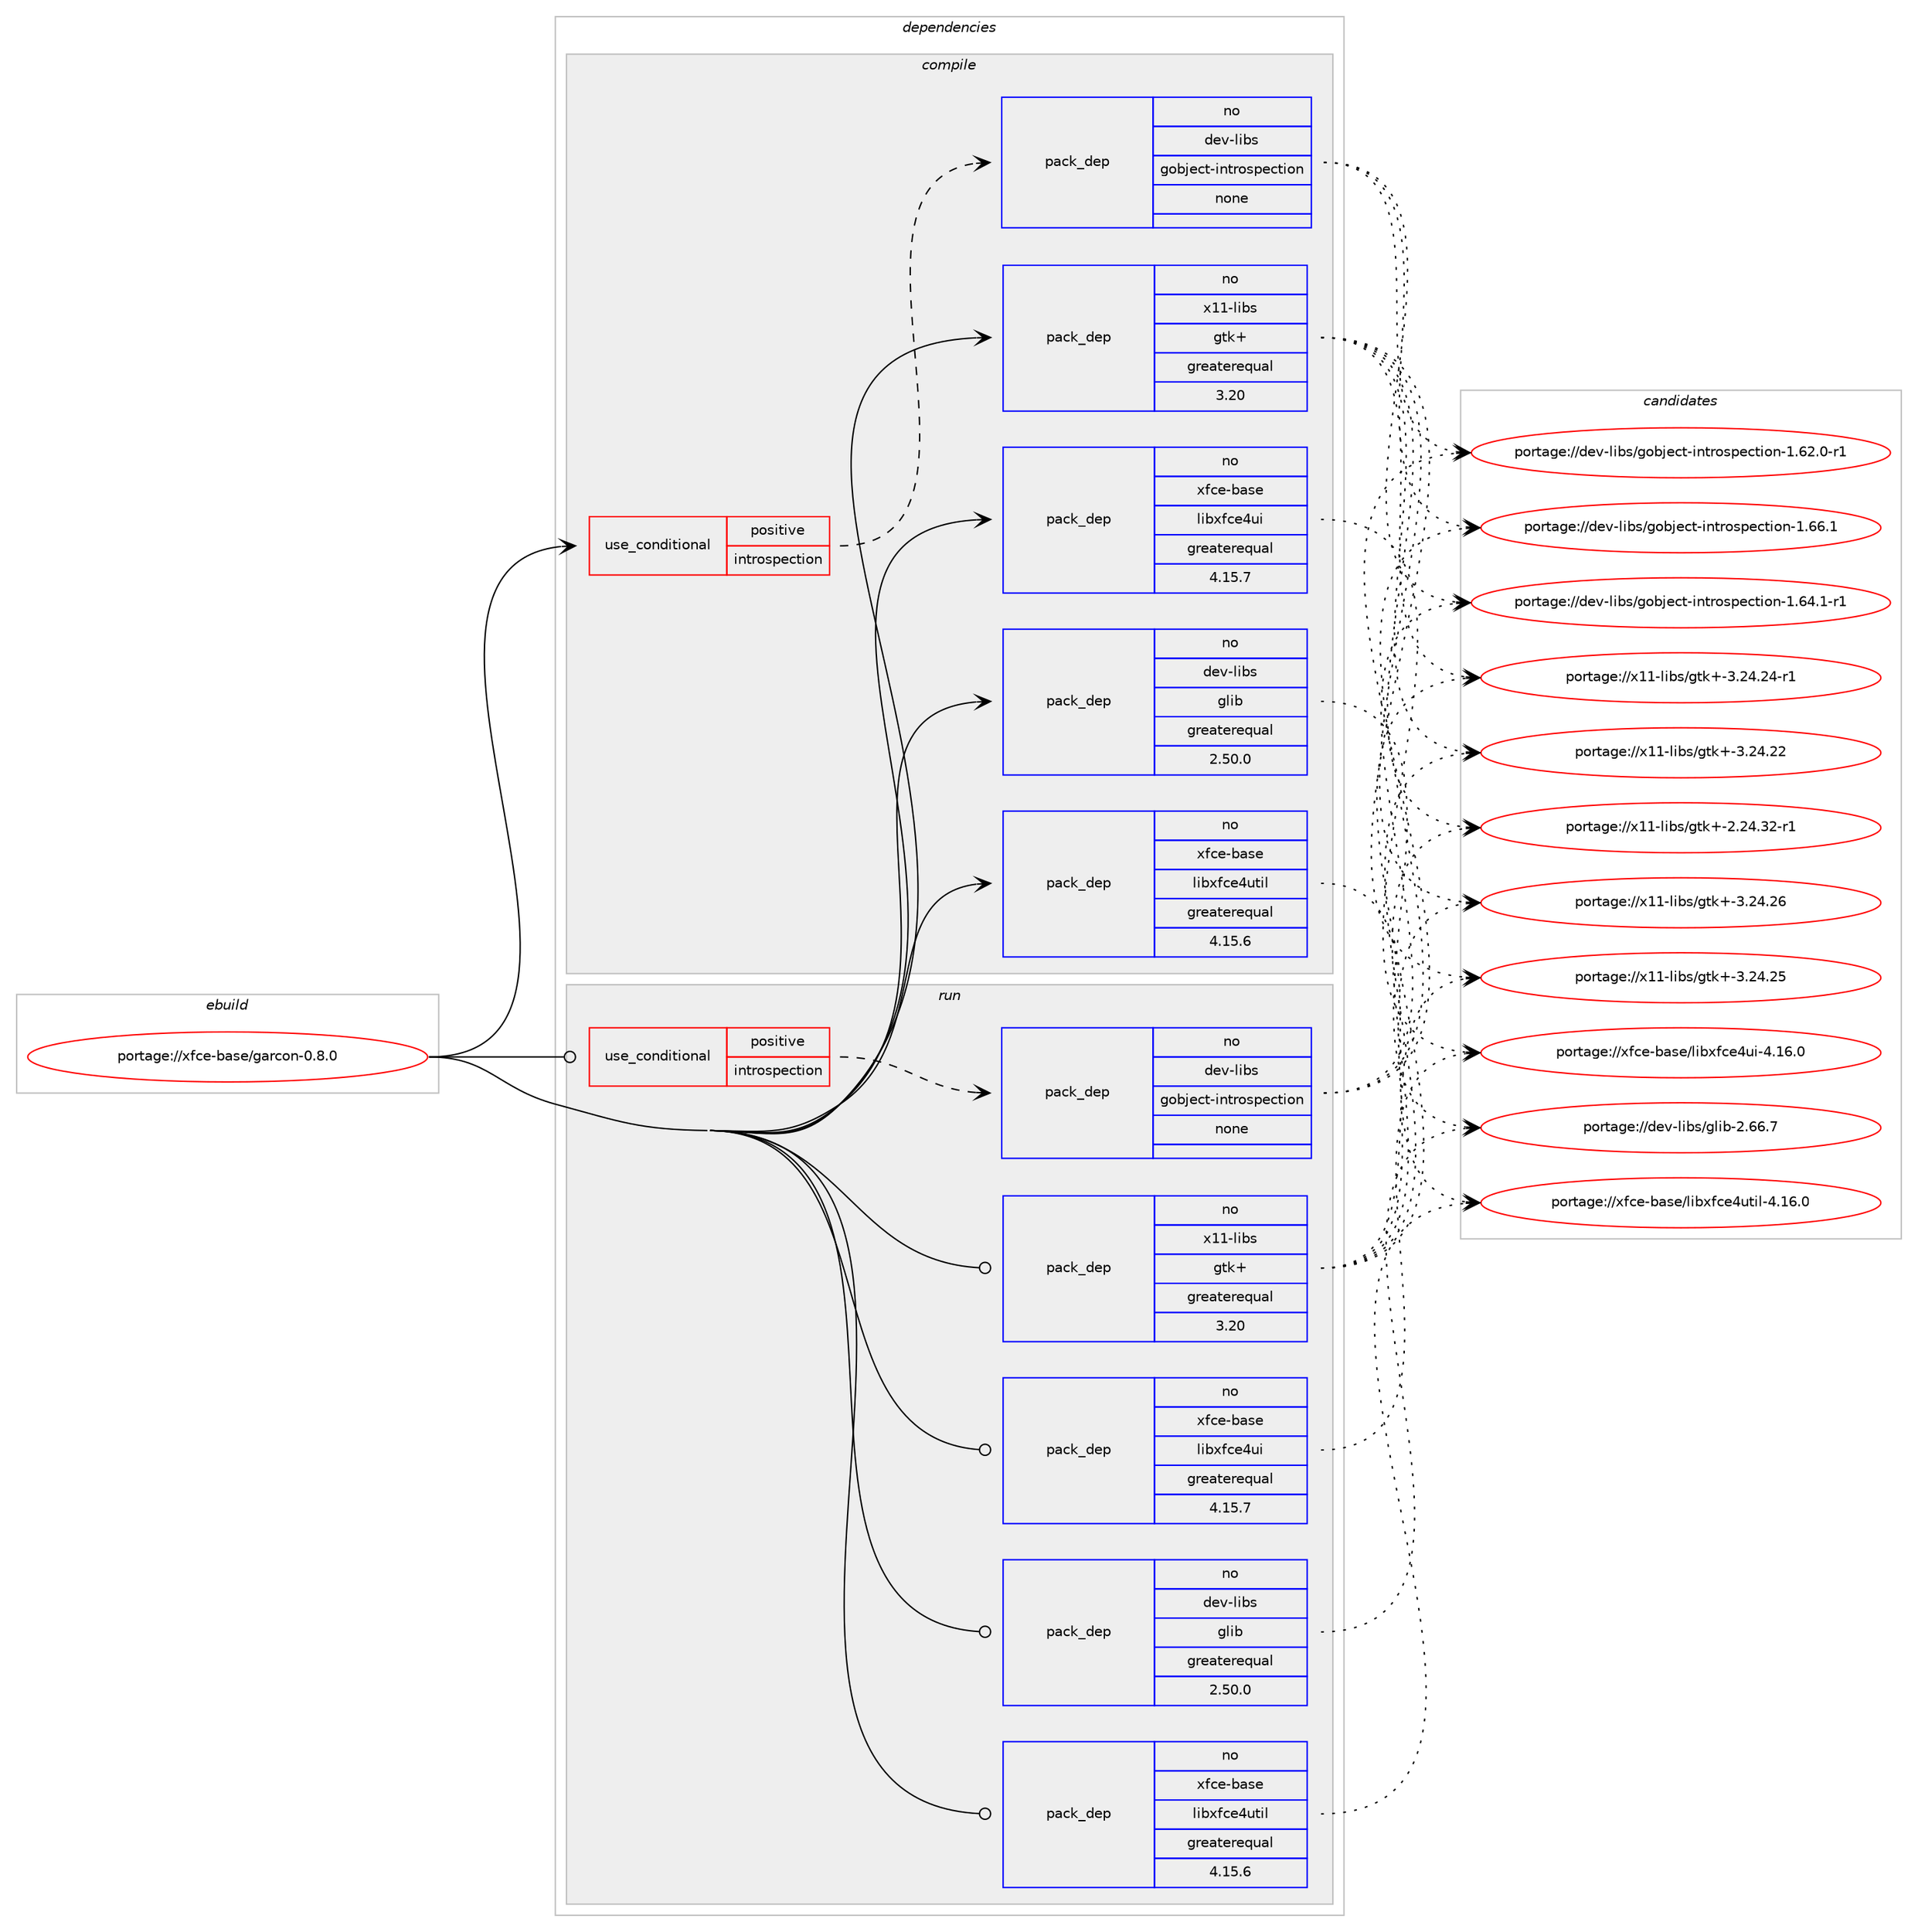 digraph prolog {

# *************
# Graph options
# *************

newrank=true;
concentrate=true;
compound=true;
graph [rankdir=LR,fontname=Helvetica,fontsize=10,ranksep=1.5];#, ranksep=2.5, nodesep=0.2];
edge  [arrowhead=vee];
node  [fontname=Helvetica,fontsize=10];

# **********
# The ebuild
# **********

subgraph cluster_leftcol {
color=gray;
rank=same;
label=<<i>ebuild</i>>;
id [label="portage://xfce-base/garcon-0.8.0", color=red, width=4, href="../xfce-base/garcon-0.8.0.svg"];
}

# ****************
# The dependencies
# ****************

subgraph cluster_midcol {
color=gray;
label=<<i>dependencies</i>>;
subgraph cluster_compile {
fillcolor="#eeeeee";
style=filled;
label=<<i>compile</i>>;
subgraph cond111 {
dependency662 [label=<<TABLE BORDER="0" CELLBORDER="1" CELLSPACING="0" CELLPADDING="4"><TR><TD ROWSPAN="3" CELLPADDING="10">use_conditional</TD></TR><TR><TD>positive</TD></TR><TR><TD>introspection</TD></TR></TABLE>>, shape=none, color=red];
subgraph pack550 {
dependency663 [label=<<TABLE BORDER="0" CELLBORDER="1" CELLSPACING="0" CELLPADDING="4" WIDTH="220"><TR><TD ROWSPAN="6" CELLPADDING="30">pack_dep</TD></TR><TR><TD WIDTH="110">no</TD></TR><TR><TD>dev-libs</TD></TR><TR><TD>gobject-introspection</TD></TR><TR><TD>none</TD></TR><TR><TD></TD></TR></TABLE>>, shape=none, color=blue];
}
dependency662:e -> dependency663:w [weight=20,style="dashed",arrowhead="vee"];
}
id:e -> dependency662:w [weight=20,style="solid",arrowhead="vee"];
subgraph pack551 {
dependency664 [label=<<TABLE BORDER="0" CELLBORDER="1" CELLSPACING="0" CELLPADDING="4" WIDTH="220"><TR><TD ROWSPAN="6" CELLPADDING="30">pack_dep</TD></TR><TR><TD WIDTH="110">no</TD></TR><TR><TD>dev-libs</TD></TR><TR><TD>glib</TD></TR><TR><TD>greaterequal</TD></TR><TR><TD>2.50.0</TD></TR></TABLE>>, shape=none, color=blue];
}
id:e -> dependency664:w [weight=20,style="solid",arrowhead="vee"];
subgraph pack552 {
dependency665 [label=<<TABLE BORDER="0" CELLBORDER="1" CELLSPACING="0" CELLPADDING="4" WIDTH="220"><TR><TD ROWSPAN="6" CELLPADDING="30">pack_dep</TD></TR><TR><TD WIDTH="110">no</TD></TR><TR><TD>x11-libs</TD></TR><TR><TD>gtk+</TD></TR><TR><TD>greaterequal</TD></TR><TR><TD>3.20</TD></TR></TABLE>>, shape=none, color=blue];
}
id:e -> dependency665:w [weight=20,style="solid",arrowhead="vee"];
subgraph pack553 {
dependency666 [label=<<TABLE BORDER="0" CELLBORDER="1" CELLSPACING="0" CELLPADDING="4" WIDTH="220"><TR><TD ROWSPAN="6" CELLPADDING="30">pack_dep</TD></TR><TR><TD WIDTH="110">no</TD></TR><TR><TD>xfce-base</TD></TR><TR><TD>libxfce4ui</TD></TR><TR><TD>greaterequal</TD></TR><TR><TD>4.15.7</TD></TR></TABLE>>, shape=none, color=blue];
}
id:e -> dependency666:w [weight=20,style="solid",arrowhead="vee"];
subgraph pack554 {
dependency667 [label=<<TABLE BORDER="0" CELLBORDER="1" CELLSPACING="0" CELLPADDING="4" WIDTH="220"><TR><TD ROWSPAN="6" CELLPADDING="30">pack_dep</TD></TR><TR><TD WIDTH="110">no</TD></TR><TR><TD>xfce-base</TD></TR><TR><TD>libxfce4util</TD></TR><TR><TD>greaterequal</TD></TR><TR><TD>4.15.6</TD></TR></TABLE>>, shape=none, color=blue];
}
id:e -> dependency667:w [weight=20,style="solid",arrowhead="vee"];
}
subgraph cluster_compileandrun {
fillcolor="#eeeeee";
style=filled;
label=<<i>compile and run</i>>;
}
subgraph cluster_run {
fillcolor="#eeeeee";
style=filled;
label=<<i>run</i>>;
subgraph cond112 {
dependency668 [label=<<TABLE BORDER="0" CELLBORDER="1" CELLSPACING="0" CELLPADDING="4"><TR><TD ROWSPAN="3" CELLPADDING="10">use_conditional</TD></TR><TR><TD>positive</TD></TR><TR><TD>introspection</TD></TR></TABLE>>, shape=none, color=red];
subgraph pack555 {
dependency669 [label=<<TABLE BORDER="0" CELLBORDER="1" CELLSPACING="0" CELLPADDING="4" WIDTH="220"><TR><TD ROWSPAN="6" CELLPADDING="30">pack_dep</TD></TR><TR><TD WIDTH="110">no</TD></TR><TR><TD>dev-libs</TD></TR><TR><TD>gobject-introspection</TD></TR><TR><TD>none</TD></TR><TR><TD></TD></TR></TABLE>>, shape=none, color=blue];
}
dependency668:e -> dependency669:w [weight=20,style="dashed",arrowhead="vee"];
}
id:e -> dependency668:w [weight=20,style="solid",arrowhead="odot"];
subgraph pack556 {
dependency670 [label=<<TABLE BORDER="0" CELLBORDER="1" CELLSPACING="0" CELLPADDING="4" WIDTH="220"><TR><TD ROWSPAN="6" CELLPADDING="30">pack_dep</TD></TR><TR><TD WIDTH="110">no</TD></TR><TR><TD>dev-libs</TD></TR><TR><TD>glib</TD></TR><TR><TD>greaterequal</TD></TR><TR><TD>2.50.0</TD></TR></TABLE>>, shape=none, color=blue];
}
id:e -> dependency670:w [weight=20,style="solid",arrowhead="odot"];
subgraph pack557 {
dependency671 [label=<<TABLE BORDER="0" CELLBORDER="1" CELLSPACING="0" CELLPADDING="4" WIDTH="220"><TR><TD ROWSPAN="6" CELLPADDING="30">pack_dep</TD></TR><TR><TD WIDTH="110">no</TD></TR><TR><TD>x11-libs</TD></TR><TR><TD>gtk+</TD></TR><TR><TD>greaterequal</TD></TR><TR><TD>3.20</TD></TR></TABLE>>, shape=none, color=blue];
}
id:e -> dependency671:w [weight=20,style="solid",arrowhead="odot"];
subgraph pack558 {
dependency672 [label=<<TABLE BORDER="0" CELLBORDER="1" CELLSPACING="0" CELLPADDING="4" WIDTH="220"><TR><TD ROWSPAN="6" CELLPADDING="30">pack_dep</TD></TR><TR><TD WIDTH="110">no</TD></TR><TR><TD>xfce-base</TD></TR><TR><TD>libxfce4ui</TD></TR><TR><TD>greaterequal</TD></TR><TR><TD>4.15.7</TD></TR></TABLE>>, shape=none, color=blue];
}
id:e -> dependency672:w [weight=20,style="solid",arrowhead="odot"];
subgraph pack559 {
dependency673 [label=<<TABLE BORDER="0" CELLBORDER="1" CELLSPACING="0" CELLPADDING="4" WIDTH="220"><TR><TD ROWSPAN="6" CELLPADDING="30">pack_dep</TD></TR><TR><TD WIDTH="110">no</TD></TR><TR><TD>xfce-base</TD></TR><TR><TD>libxfce4util</TD></TR><TR><TD>greaterequal</TD></TR><TR><TD>4.15.6</TD></TR></TABLE>>, shape=none, color=blue];
}
id:e -> dependency673:w [weight=20,style="solid",arrowhead="odot"];
}
}

# **************
# The candidates
# **************

subgraph cluster_choices {
rank=same;
color=gray;
label=<<i>candidates</i>>;

subgraph choice550 {
color=black;
nodesep=1;
choice1001011184510810598115471031119810610199116451051101161141111151121019911610511111045494654544649 [label="portage://dev-libs/gobject-introspection-1.66.1", color=red, width=4,href="../dev-libs/gobject-introspection-1.66.1.svg"];
choice10010111845108105981154710311198106101991164510511011611411111511210199116105111110454946545246494511449 [label="portage://dev-libs/gobject-introspection-1.64.1-r1", color=red, width=4,href="../dev-libs/gobject-introspection-1.64.1-r1.svg"];
choice10010111845108105981154710311198106101991164510511011611411111511210199116105111110454946545046484511449 [label="portage://dev-libs/gobject-introspection-1.62.0-r1", color=red, width=4,href="../dev-libs/gobject-introspection-1.62.0-r1.svg"];
dependency663:e -> choice1001011184510810598115471031119810610199116451051101161141111151121019911610511111045494654544649:w [style=dotted,weight="100"];
dependency663:e -> choice10010111845108105981154710311198106101991164510511011611411111511210199116105111110454946545246494511449:w [style=dotted,weight="100"];
dependency663:e -> choice10010111845108105981154710311198106101991164510511011611411111511210199116105111110454946545046484511449:w [style=dotted,weight="100"];
}
subgraph choice551 {
color=black;
nodesep=1;
choice1001011184510810598115471031081059845504654544655 [label="portage://dev-libs/glib-2.66.7", color=red, width=4,href="../dev-libs/glib-2.66.7.svg"];
dependency664:e -> choice1001011184510810598115471031081059845504654544655:w [style=dotted,weight="100"];
}
subgraph choice552 {
color=black;
nodesep=1;
choice1204949451081059811547103116107434551465052465054 [label="portage://x11-libs/gtk+-3.24.26", color=red, width=4,href="../x11-libs/gtk+-3.24.26.svg"];
choice1204949451081059811547103116107434551465052465053 [label="portage://x11-libs/gtk+-3.24.25", color=red, width=4,href="../x11-libs/gtk+-3.24.25.svg"];
choice12049494510810598115471031161074345514650524650524511449 [label="portage://x11-libs/gtk+-3.24.24-r1", color=red, width=4,href="../x11-libs/gtk+-3.24.24-r1.svg"];
choice1204949451081059811547103116107434551465052465050 [label="portage://x11-libs/gtk+-3.24.22", color=red, width=4,href="../x11-libs/gtk+-3.24.22.svg"];
choice12049494510810598115471031161074345504650524651504511449 [label="portage://x11-libs/gtk+-2.24.32-r1", color=red, width=4,href="../x11-libs/gtk+-2.24.32-r1.svg"];
dependency665:e -> choice1204949451081059811547103116107434551465052465054:w [style=dotted,weight="100"];
dependency665:e -> choice1204949451081059811547103116107434551465052465053:w [style=dotted,weight="100"];
dependency665:e -> choice12049494510810598115471031161074345514650524650524511449:w [style=dotted,weight="100"];
dependency665:e -> choice1204949451081059811547103116107434551465052465050:w [style=dotted,weight="100"];
dependency665:e -> choice12049494510810598115471031161074345504650524651504511449:w [style=dotted,weight="100"];
}
subgraph choice553 {
color=black;
nodesep=1;
choice120102991014598971151014710810598120102991015211710545524649544648 [label="portage://xfce-base/libxfce4ui-4.16.0", color=red, width=4,href="../xfce-base/libxfce4ui-4.16.0.svg"];
dependency666:e -> choice120102991014598971151014710810598120102991015211710545524649544648:w [style=dotted,weight="100"];
}
subgraph choice554 {
color=black;
nodesep=1;
choice120102991014598971151014710810598120102991015211711610510845524649544648 [label="portage://xfce-base/libxfce4util-4.16.0", color=red, width=4,href="../xfce-base/libxfce4util-4.16.0.svg"];
dependency667:e -> choice120102991014598971151014710810598120102991015211711610510845524649544648:w [style=dotted,weight="100"];
}
subgraph choice555 {
color=black;
nodesep=1;
choice1001011184510810598115471031119810610199116451051101161141111151121019911610511111045494654544649 [label="portage://dev-libs/gobject-introspection-1.66.1", color=red, width=4,href="../dev-libs/gobject-introspection-1.66.1.svg"];
choice10010111845108105981154710311198106101991164510511011611411111511210199116105111110454946545246494511449 [label="portage://dev-libs/gobject-introspection-1.64.1-r1", color=red, width=4,href="../dev-libs/gobject-introspection-1.64.1-r1.svg"];
choice10010111845108105981154710311198106101991164510511011611411111511210199116105111110454946545046484511449 [label="portage://dev-libs/gobject-introspection-1.62.0-r1", color=red, width=4,href="../dev-libs/gobject-introspection-1.62.0-r1.svg"];
dependency669:e -> choice1001011184510810598115471031119810610199116451051101161141111151121019911610511111045494654544649:w [style=dotted,weight="100"];
dependency669:e -> choice10010111845108105981154710311198106101991164510511011611411111511210199116105111110454946545246494511449:w [style=dotted,weight="100"];
dependency669:e -> choice10010111845108105981154710311198106101991164510511011611411111511210199116105111110454946545046484511449:w [style=dotted,weight="100"];
}
subgraph choice556 {
color=black;
nodesep=1;
choice1001011184510810598115471031081059845504654544655 [label="portage://dev-libs/glib-2.66.7", color=red, width=4,href="../dev-libs/glib-2.66.7.svg"];
dependency670:e -> choice1001011184510810598115471031081059845504654544655:w [style=dotted,weight="100"];
}
subgraph choice557 {
color=black;
nodesep=1;
choice1204949451081059811547103116107434551465052465054 [label="portage://x11-libs/gtk+-3.24.26", color=red, width=4,href="../x11-libs/gtk+-3.24.26.svg"];
choice1204949451081059811547103116107434551465052465053 [label="portage://x11-libs/gtk+-3.24.25", color=red, width=4,href="../x11-libs/gtk+-3.24.25.svg"];
choice12049494510810598115471031161074345514650524650524511449 [label="portage://x11-libs/gtk+-3.24.24-r1", color=red, width=4,href="../x11-libs/gtk+-3.24.24-r1.svg"];
choice1204949451081059811547103116107434551465052465050 [label="portage://x11-libs/gtk+-3.24.22", color=red, width=4,href="../x11-libs/gtk+-3.24.22.svg"];
choice12049494510810598115471031161074345504650524651504511449 [label="portage://x11-libs/gtk+-2.24.32-r1", color=red, width=4,href="../x11-libs/gtk+-2.24.32-r1.svg"];
dependency671:e -> choice1204949451081059811547103116107434551465052465054:w [style=dotted,weight="100"];
dependency671:e -> choice1204949451081059811547103116107434551465052465053:w [style=dotted,weight="100"];
dependency671:e -> choice12049494510810598115471031161074345514650524650524511449:w [style=dotted,weight="100"];
dependency671:e -> choice1204949451081059811547103116107434551465052465050:w [style=dotted,weight="100"];
dependency671:e -> choice12049494510810598115471031161074345504650524651504511449:w [style=dotted,weight="100"];
}
subgraph choice558 {
color=black;
nodesep=1;
choice120102991014598971151014710810598120102991015211710545524649544648 [label="portage://xfce-base/libxfce4ui-4.16.0", color=red, width=4,href="../xfce-base/libxfce4ui-4.16.0.svg"];
dependency672:e -> choice120102991014598971151014710810598120102991015211710545524649544648:w [style=dotted,weight="100"];
}
subgraph choice559 {
color=black;
nodesep=1;
choice120102991014598971151014710810598120102991015211711610510845524649544648 [label="portage://xfce-base/libxfce4util-4.16.0", color=red, width=4,href="../xfce-base/libxfce4util-4.16.0.svg"];
dependency673:e -> choice120102991014598971151014710810598120102991015211711610510845524649544648:w [style=dotted,weight="100"];
}
}

}
